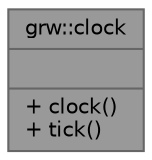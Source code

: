 digraph "grw::clock"
{
 // LATEX_PDF_SIZE
  bgcolor="transparent";
  edge [fontname=Helvetica,fontsize=10,labelfontname=Helvetica,labelfontsize=10];
  node [fontname=Helvetica,fontsize=10,shape=box,height=0.2,width=0.4];
  Node1 [shape=record,label="{grw::clock\n||+ clock()\l+ tick()\l}",height=0.2,width=0.4,color="gray40", fillcolor="grey60", style="filled", fontcolor="black",tooltip=" "];
}
